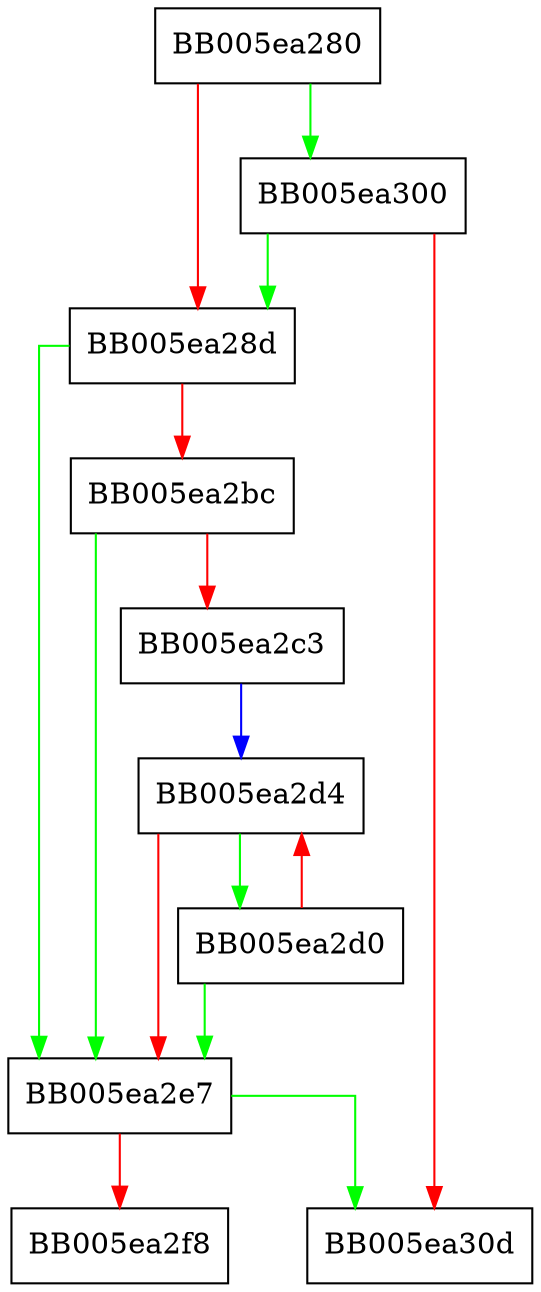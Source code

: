 digraph ossl_namemap_name2num {
  node [shape="box"];
  graph [splines=ortho];
  BB005ea280 -> BB005ea300 [color="green"];
  BB005ea280 -> BB005ea28d [color="red"];
  BB005ea28d -> BB005ea2e7 [color="green"];
  BB005ea28d -> BB005ea2bc [color="red"];
  BB005ea2bc -> BB005ea2e7 [color="green"];
  BB005ea2bc -> BB005ea2c3 [color="red"];
  BB005ea2c3 -> BB005ea2d4 [color="blue"];
  BB005ea2d0 -> BB005ea2e7 [color="green"];
  BB005ea2d0 -> BB005ea2d4 [color="red"];
  BB005ea2d4 -> BB005ea2d0 [color="green"];
  BB005ea2d4 -> BB005ea2e7 [color="red"];
  BB005ea2e7 -> BB005ea30d [color="green"];
  BB005ea2e7 -> BB005ea2f8 [color="red"];
  BB005ea300 -> BB005ea28d [color="green"];
  BB005ea300 -> BB005ea30d [color="red"];
}